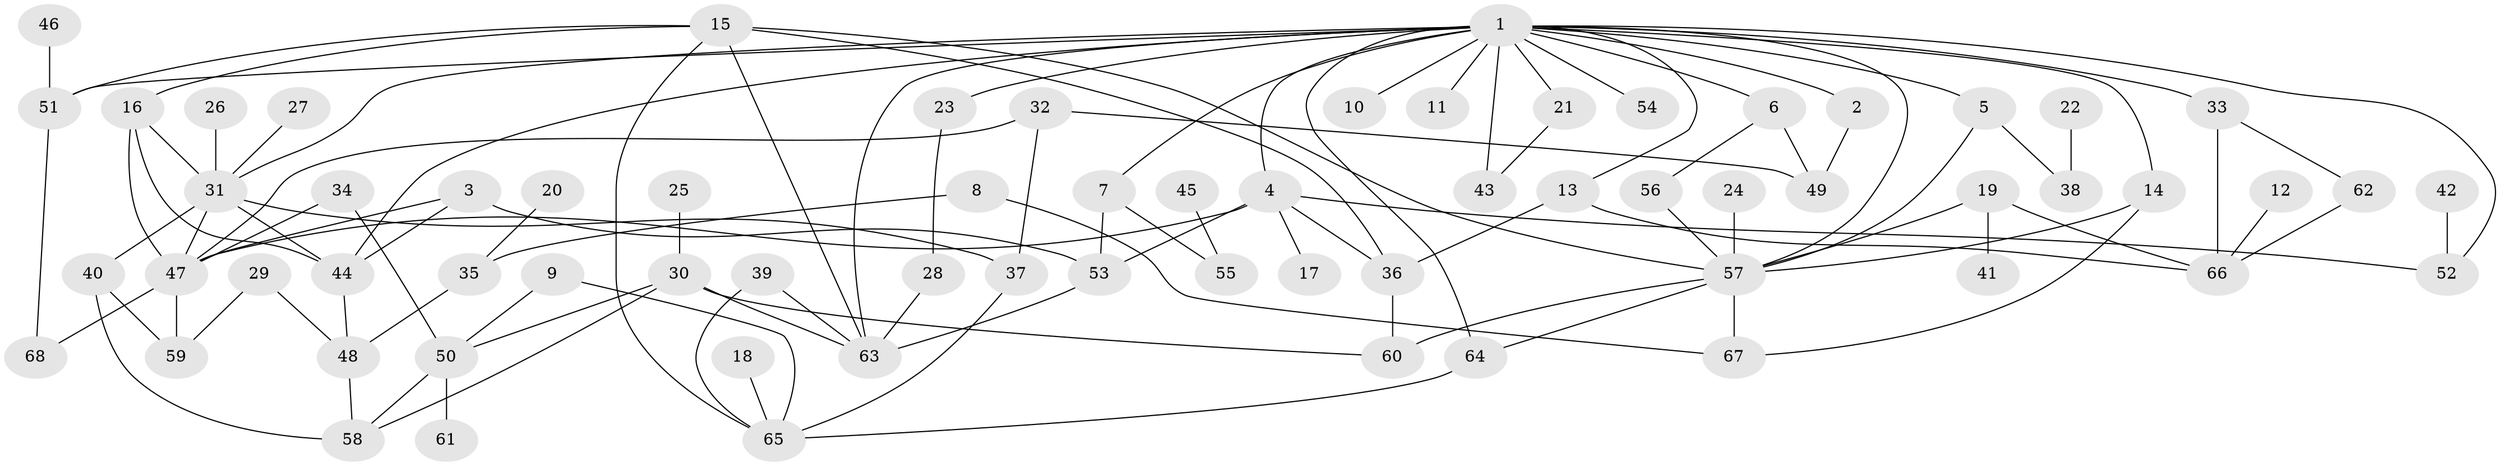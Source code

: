 // original degree distribution, {4: 0.10294117647058823, 9: 0.007352941176470588, 8: 0.014705882352941176, 5: 0.03676470588235294, 7: 0.014705882352941176, 6: 0.03676470588235294, 3: 0.20588235294117646, 2: 0.3161764705882353, 1: 0.2647058823529412}
// Generated by graph-tools (version 1.1) at 2025/25/03/09/25 03:25:24]
// undirected, 68 vertices, 108 edges
graph export_dot {
graph [start="1"]
  node [color=gray90,style=filled];
  1;
  2;
  3;
  4;
  5;
  6;
  7;
  8;
  9;
  10;
  11;
  12;
  13;
  14;
  15;
  16;
  17;
  18;
  19;
  20;
  21;
  22;
  23;
  24;
  25;
  26;
  27;
  28;
  29;
  30;
  31;
  32;
  33;
  34;
  35;
  36;
  37;
  38;
  39;
  40;
  41;
  42;
  43;
  44;
  45;
  46;
  47;
  48;
  49;
  50;
  51;
  52;
  53;
  54;
  55;
  56;
  57;
  58;
  59;
  60;
  61;
  62;
  63;
  64;
  65;
  66;
  67;
  68;
  1 -- 2 [weight=1.0];
  1 -- 4 [weight=1.0];
  1 -- 5 [weight=1.0];
  1 -- 6 [weight=1.0];
  1 -- 7 [weight=1.0];
  1 -- 10 [weight=1.0];
  1 -- 11 [weight=1.0];
  1 -- 13 [weight=1.0];
  1 -- 14 [weight=1.0];
  1 -- 21 [weight=1.0];
  1 -- 23 [weight=1.0];
  1 -- 31 [weight=1.0];
  1 -- 33 [weight=1.0];
  1 -- 43 [weight=1.0];
  1 -- 44 [weight=1.0];
  1 -- 51 [weight=1.0];
  1 -- 52 [weight=1.0];
  1 -- 54 [weight=1.0];
  1 -- 57 [weight=1.0];
  1 -- 63 [weight=1.0];
  1 -- 64 [weight=1.0];
  2 -- 49 [weight=1.0];
  3 -- 44 [weight=1.0];
  3 -- 47 [weight=1.0];
  3 -- 53 [weight=1.0];
  4 -- 17 [weight=1.0];
  4 -- 36 [weight=1.0];
  4 -- 47 [weight=1.0];
  4 -- 52 [weight=1.0];
  4 -- 53 [weight=1.0];
  5 -- 38 [weight=1.0];
  5 -- 57 [weight=1.0];
  6 -- 49 [weight=1.0];
  6 -- 56 [weight=1.0];
  7 -- 53 [weight=1.0];
  7 -- 55 [weight=1.0];
  8 -- 35 [weight=1.0];
  8 -- 67 [weight=1.0];
  9 -- 50 [weight=1.0];
  9 -- 65 [weight=1.0];
  12 -- 66 [weight=1.0];
  13 -- 36 [weight=1.0];
  13 -- 66 [weight=1.0];
  14 -- 57 [weight=1.0];
  14 -- 67 [weight=1.0];
  15 -- 16 [weight=1.0];
  15 -- 36 [weight=1.0];
  15 -- 51 [weight=1.0];
  15 -- 57 [weight=1.0];
  15 -- 63 [weight=1.0];
  15 -- 65 [weight=1.0];
  16 -- 31 [weight=1.0];
  16 -- 44 [weight=1.0];
  16 -- 47 [weight=1.0];
  18 -- 65 [weight=1.0];
  19 -- 41 [weight=1.0];
  19 -- 57 [weight=1.0];
  19 -- 66 [weight=1.0];
  20 -- 35 [weight=1.0];
  21 -- 43 [weight=1.0];
  22 -- 38 [weight=1.0];
  23 -- 28 [weight=1.0];
  24 -- 57 [weight=1.0];
  25 -- 30 [weight=1.0];
  26 -- 31 [weight=1.0];
  27 -- 31 [weight=1.0];
  28 -- 63 [weight=1.0];
  29 -- 48 [weight=1.0];
  29 -- 59 [weight=1.0];
  30 -- 50 [weight=1.0];
  30 -- 58 [weight=1.0];
  30 -- 60 [weight=1.0];
  30 -- 63 [weight=1.0];
  31 -- 37 [weight=1.0];
  31 -- 40 [weight=1.0];
  31 -- 44 [weight=1.0];
  31 -- 47 [weight=1.0];
  32 -- 37 [weight=1.0];
  32 -- 47 [weight=1.0];
  32 -- 49 [weight=1.0];
  33 -- 62 [weight=1.0];
  33 -- 66 [weight=1.0];
  34 -- 47 [weight=1.0];
  34 -- 50 [weight=1.0];
  35 -- 48 [weight=1.0];
  36 -- 60 [weight=2.0];
  37 -- 65 [weight=1.0];
  39 -- 63 [weight=1.0];
  39 -- 65 [weight=1.0];
  40 -- 58 [weight=1.0];
  40 -- 59 [weight=1.0];
  42 -- 52 [weight=1.0];
  44 -- 48 [weight=1.0];
  45 -- 55 [weight=1.0];
  46 -- 51 [weight=1.0];
  47 -- 59 [weight=2.0];
  47 -- 68 [weight=1.0];
  48 -- 58 [weight=1.0];
  50 -- 58 [weight=1.0];
  50 -- 61 [weight=1.0];
  51 -- 68 [weight=1.0];
  53 -- 63 [weight=1.0];
  56 -- 57 [weight=1.0];
  57 -- 60 [weight=1.0];
  57 -- 64 [weight=1.0];
  57 -- 67 [weight=1.0];
  62 -- 66 [weight=1.0];
  64 -- 65 [weight=1.0];
}
